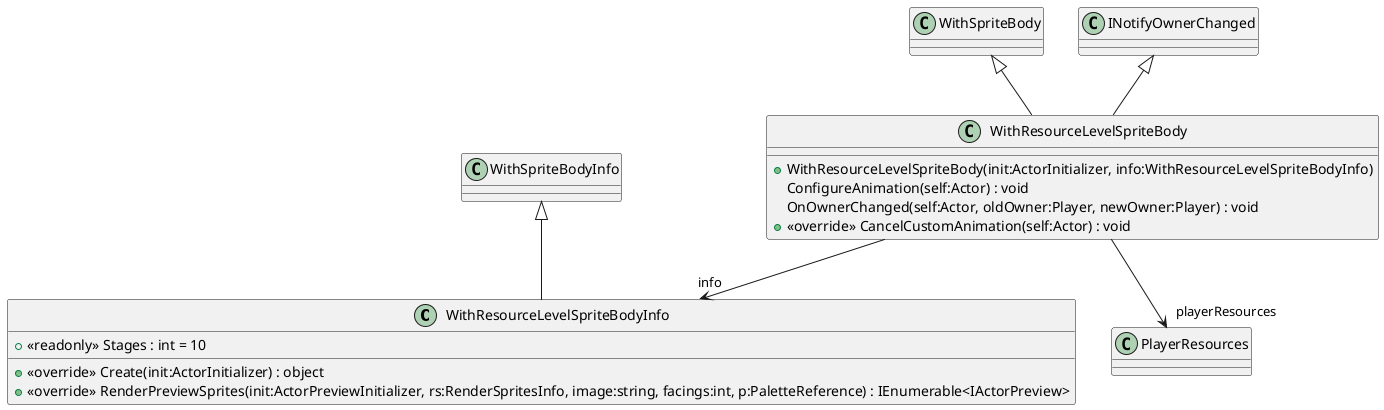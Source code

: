@startuml
class WithResourceLevelSpriteBodyInfo {
    + <<readonly>> Stages : int = 10
    + <<override>> Create(init:ActorInitializer) : object
    + <<override>> RenderPreviewSprites(init:ActorPreviewInitializer, rs:RenderSpritesInfo, image:string, facings:int, p:PaletteReference) : IEnumerable<IActorPreview>
}
class WithResourceLevelSpriteBody {
    + WithResourceLevelSpriteBody(init:ActorInitializer, info:WithResourceLevelSpriteBodyInfo)
    ConfigureAnimation(self:Actor) : void
    OnOwnerChanged(self:Actor, oldOwner:Player, newOwner:Player) : void
    + <<override>> CancelCustomAnimation(self:Actor) : void
}
WithSpriteBodyInfo <|-- WithResourceLevelSpriteBodyInfo
WithSpriteBody <|-- WithResourceLevelSpriteBody
INotifyOwnerChanged <|-- WithResourceLevelSpriteBody
WithResourceLevelSpriteBody --> "info" WithResourceLevelSpriteBodyInfo
WithResourceLevelSpriteBody --> "playerResources" PlayerResources
@enduml
